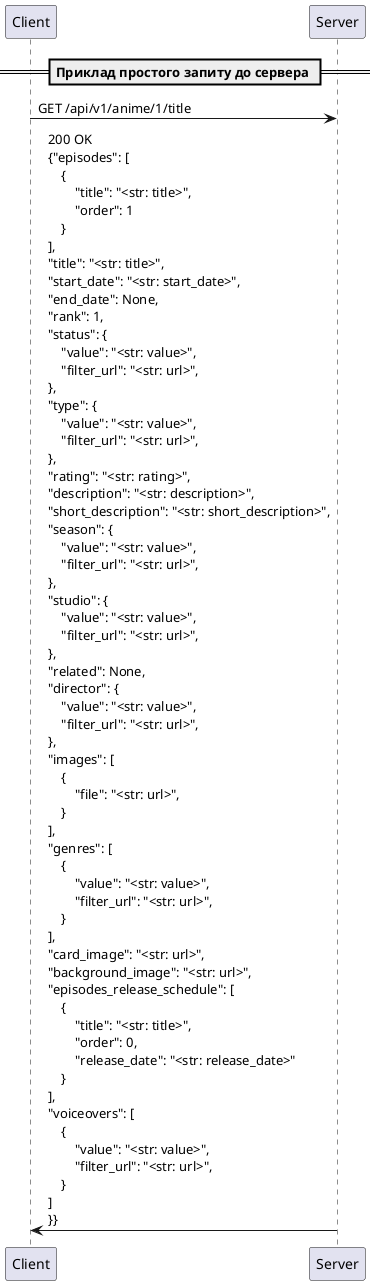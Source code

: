 @startuml
== Приклад простого запиту до сервера ==

Client -> Server: GET /api/v1/anime/1/title

Server -> Client: 200 OK\n\
{"episodes": [\n\
    {\n\
        "title": "<str: title>",\n\
        "order": 1\n\
    }\n\
],\n\
"title": "<str: title>",\n\
"start_date": "<str: start_date>",\n\
"end_date": None,\n\
"rank": 1,\n\
"status": {\n\
    "value": "<str: value>",\n\
    "filter_url": "<str: url>",\n\
},\n\
"type": {\n\
    "value": "<str: value>",\n\
    "filter_url": "<str: url>",\n\
},\n\
"rating": "<str: rating>",\n\
"description": "<str: description>",\n\
"short_description": "<str: short_description>",\n\
"season": {\n\
    "value": "<str: value>",\n\
    "filter_url": "<str: url>",\n\
},\n\
"studio": {\n\
    "value": "<str: value>",\n\
    "filter_url": "<str: url>",\n\
},\n\
"related": None,\n\
"director": {\n\
    "value": "<str: value>",\n\
    "filter_url": "<str: url>",\n\
},\n\
"images": [\n\
    {\n\
        "file": "<str: url>",\n\
    }\n\
],\n\
"genres": [\n\
    {\n\
        "value": "<str: value>",\n\
        "filter_url": "<str: url>",\n\
    }\n\
],\n\
"card_image": "<str: url>",\n\
"background_image": "<str: url>",\n\
"episodes_release_schedule": [\n\
    {\n\
        "title": "<str: title>",\n\
        "order": 0,\n\
        "release_date": "<str: release_date>"\n\
    }\n\
],\n\
"voiceovers": [\n\
    {\n\
        "value": "<str: value>",\n\
        "filter_url": "<str: url>",\n\
    }\n\
]\n\
}}

@enduml